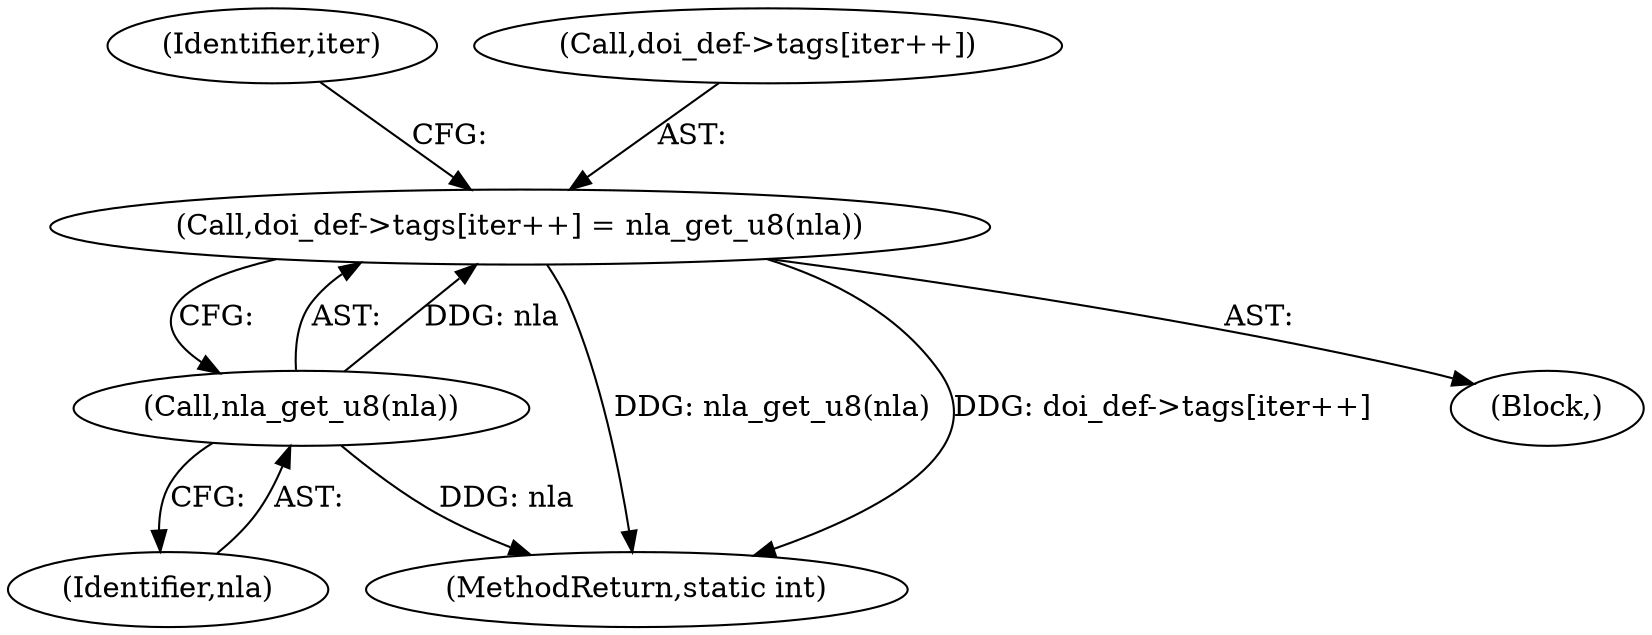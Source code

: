 digraph "0_linux_2a2f11c227bdf292b3a2900ad04139d301b56ac4@array" {
"1000148" [label="(Call,doi_def->tags[iter++] = nla_get_u8(nla))"];
"1000155" [label="(Call,nla_get_u8(nla))"];
"1000156" [label="(Identifier,nla)"];
"1000148" [label="(Call,doi_def->tags[iter++] = nla_get_u8(nla))"];
"1000171" [label="(MethodReturn,static int)"];
"1000140" [label="(Block,)"];
"1000159" [label="(Identifier,iter)"];
"1000149" [label="(Call,doi_def->tags[iter++])"];
"1000155" [label="(Call,nla_get_u8(nla))"];
"1000148" -> "1000140"  [label="AST: "];
"1000148" -> "1000155"  [label="CFG: "];
"1000149" -> "1000148"  [label="AST: "];
"1000155" -> "1000148"  [label="AST: "];
"1000159" -> "1000148"  [label="CFG: "];
"1000148" -> "1000171"  [label="DDG: nla_get_u8(nla)"];
"1000148" -> "1000171"  [label="DDG: doi_def->tags[iter++]"];
"1000155" -> "1000148"  [label="DDG: nla"];
"1000155" -> "1000156"  [label="CFG: "];
"1000156" -> "1000155"  [label="AST: "];
"1000155" -> "1000171"  [label="DDG: nla"];
}
